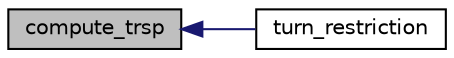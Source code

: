 digraph "compute_trsp"
{
  edge [fontname="Helvetica",fontsize="10",labelfontname="Helvetica",labelfontsize="10"];
  node [fontname="Helvetica",fontsize="10",shape=record];
  rankdir="LR";
  Node60 [label="compute_trsp",height=0.2,width=0.4,color="black", fillcolor="grey75", style="filled", fontcolor="black"];
  Node60 -> Node61 [dir="back",color="midnightblue",fontsize="10",style="solid",fontname="Helvetica"];
  Node61 [label="turn_restriction",height=0.2,width=0.4,color="black", fillcolor="white", style="filled",URL="$new__trsp_8c.html#af4c89ac067e86726831df12f92af3c5d"];
}
